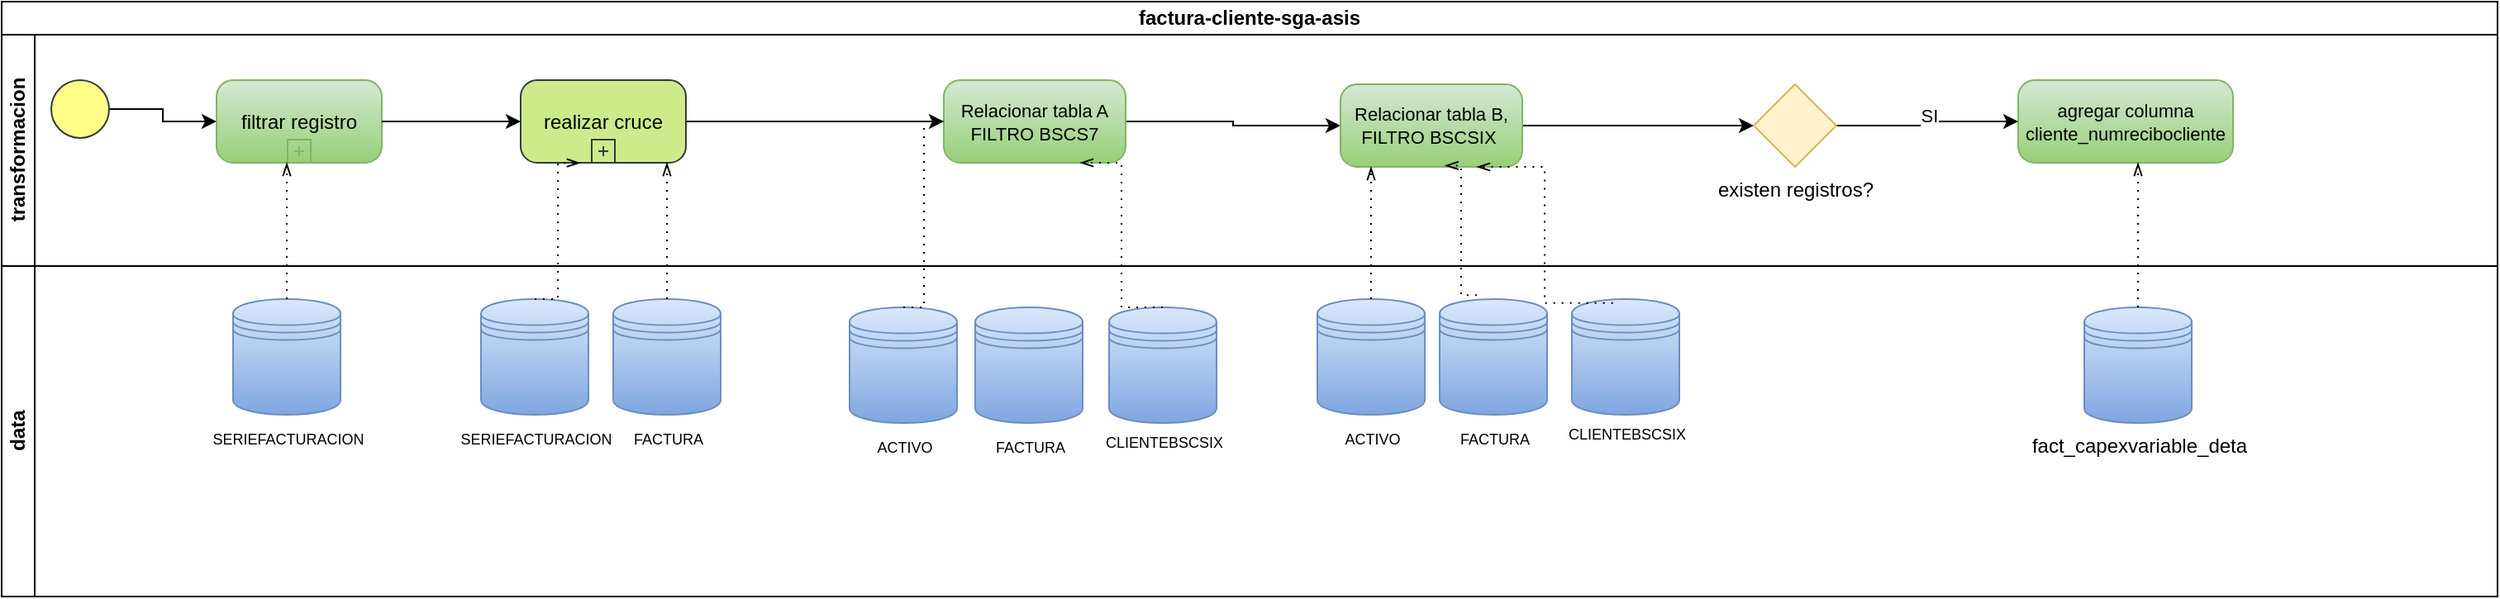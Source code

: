 <mxfile version="23.1.1" type="github">
  <diagram name="Página-1" id="yxYmzrYGNaenrbdBNbvY">
    <mxGraphModel dx="1050" dy="530" grid="1" gridSize="10" guides="1" tooltips="1" connect="1" arrows="1" fold="1" page="1" pageScale="1" pageWidth="827" pageHeight="1169" math="0" shadow="0">
      <root>
        <mxCell id="0" />
        <mxCell id="1" parent="0" />
        <mxCell id="GLRrDsP717pOL5Z_IYUO-1" value="factura-cliente-sga-asis" style="swimlane;html=1;childLayout=stackLayout;resizeParent=1;resizeParentMax=0;horizontal=1;startSize=20;horizontalStack=0;whiteSpace=wrap;" vertex="1" parent="1">
          <mxGeometry x="100" y="90" width="1510" height="360" as="geometry" />
        </mxCell>
        <mxCell id="GLRrDsP717pOL5Z_IYUO-2" value="transformacion" style="swimlane;html=1;startSize=20;horizontal=0;" vertex="1" parent="GLRrDsP717pOL5Z_IYUO-1">
          <mxGeometry y="20" width="1510" height="140" as="geometry" />
        </mxCell>
        <mxCell id="GLRrDsP717pOL5Z_IYUO-3" style="edgeStyle=orthogonalEdgeStyle;rounded=0;orthogonalLoop=1;jettySize=auto;html=1;" edge="1" parent="GLRrDsP717pOL5Z_IYUO-2" source="GLRrDsP717pOL5Z_IYUO-4" target="GLRrDsP717pOL5Z_IYUO-5">
          <mxGeometry relative="1" as="geometry" />
        </mxCell>
        <mxCell id="GLRrDsP717pOL5Z_IYUO-4" value="" style="points=[[0.145,0.145,0],[0.5,0,0],[0.855,0.145,0],[1,0.5,0],[0.855,0.855,0],[0.5,1,0],[0.145,0.855,0],[0,0.5,0]];shape=mxgraph.bpmn.event;html=1;verticalLabelPosition=bottom;labelBackgroundColor=#ffffff;verticalAlign=top;align=center;perimeter=ellipsePerimeter;outlineConnect=0;aspect=fixed;outline=standard;symbol=general;fillColor=#ffff88;strokeColor=#36393d;" vertex="1" parent="GLRrDsP717pOL5Z_IYUO-2">
          <mxGeometry x="30" y="27.5" width="35" height="35" as="geometry" />
        </mxCell>
        <mxCell id="GLRrDsP717pOL5Z_IYUO-5" value="filtrar registro" style="points=[[0.25,0,0],[0.5,0,0],[0.75,0,0],[1,0.25,0],[1,0.5,0],[1,0.75,0],[0.75,1,0],[0.5,1,0],[0.25,1,0],[0,0.75,0],[0,0.5,0],[0,0.25,0]];shape=mxgraph.bpmn.task;whiteSpace=wrap;rectStyle=rounded;size=10;html=1;container=1;expand=0;collapsible=0;taskMarker=abstract;isLoopSub=1;fillColor=#d5e8d4;gradientColor=#97d077;strokeColor=#82b366;" vertex="1" parent="GLRrDsP717pOL5Z_IYUO-2">
          <mxGeometry x="130" y="27.5" width="100" height="50" as="geometry" />
        </mxCell>
        <mxCell id="GLRrDsP717pOL5Z_IYUO-6" style="edgeStyle=orthogonalEdgeStyle;rounded=0;orthogonalLoop=1;jettySize=auto;html=1;" edge="1" parent="GLRrDsP717pOL5Z_IYUO-2" source="GLRrDsP717pOL5Z_IYUO-7" target="GLRrDsP717pOL5Z_IYUO-10">
          <mxGeometry relative="1" as="geometry" />
        </mxCell>
        <mxCell id="GLRrDsP717pOL5Z_IYUO-7" value="realizar cruce" style="points=[[0.25,0,0],[0.5,0,0],[0.75,0,0],[1,0.25,0],[1,0.5,0],[1,0.75,0],[0.75,1,0],[0.5,1,0],[0.25,1,0],[0,0.75,0],[0,0.5,0],[0,0.25,0]];shape=mxgraph.bpmn.task;whiteSpace=wrap;rectStyle=rounded;size=10;html=1;container=1;expand=0;collapsible=0;taskMarker=abstract;isLoopSub=1;fillColor=#cdeb8b;strokeColor=#36393d;" vertex="1" parent="GLRrDsP717pOL5Z_IYUO-2">
          <mxGeometry x="314" y="27.5" width="100" height="50" as="geometry" />
        </mxCell>
        <mxCell id="GLRrDsP717pOL5Z_IYUO-8" style="edgeStyle=orthogonalEdgeStyle;rounded=0;orthogonalLoop=1;jettySize=auto;html=1;entryX=0;entryY=0.5;entryDx=0;entryDy=0;entryPerimeter=0;" edge="1" parent="GLRrDsP717pOL5Z_IYUO-2" source="GLRrDsP717pOL5Z_IYUO-5" target="GLRrDsP717pOL5Z_IYUO-7">
          <mxGeometry relative="1" as="geometry" />
        </mxCell>
        <mxCell id="GLRrDsP717pOL5Z_IYUO-9" style="edgeStyle=orthogonalEdgeStyle;rounded=0;orthogonalLoop=1;jettySize=auto;html=1;" edge="1" parent="GLRrDsP717pOL5Z_IYUO-2" source="GLRrDsP717pOL5Z_IYUO-10" target="GLRrDsP717pOL5Z_IYUO-13">
          <mxGeometry relative="1" as="geometry" />
        </mxCell>
        <mxCell id="GLRrDsP717pOL5Z_IYUO-10" value="Relacionar tabla A&lt;br&gt;FILTRO&amp;nbsp;BSCS7" style="points=[[0.25,0,0],[0.5,0,0],[0.75,0,0],[1,0.25,0],[1,0.5,0],[1,0.75,0],[0.75,1,0],[0.5,1,0],[0.25,1,0],[0,0.75,0],[0,0.5,0],[0,0.25,0]];shape=mxgraph.bpmn.task;whiteSpace=wrap;rectStyle=rounded;size=10;html=1;container=1;expand=0;collapsible=0;taskMarker=abstract;fontSize=11;fillColor=#d5e8d4;gradientColor=#97d077;strokeColor=#82b366;" vertex="1" parent="GLRrDsP717pOL5Z_IYUO-2">
          <mxGeometry x="570" y="27.5" width="110" height="50" as="geometry" />
        </mxCell>
        <mxCell id="GLRrDsP717pOL5Z_IYUO-11" value="agregar columna&lt;br&gt;cliente_numrecibocliente" style="points=[[0.25,0,0],[0.5,0,0],[0.75,0,0],[1,0.25,0],[1,0.5,0],[1,0.75,0],[0.75,1,0],[0.5,1,0],[0.25,1,0],[0,0.75,0],[0,0.5,0],[0,0.25,0]];shape=mxgraph.bpmn.task;whiteSpace=wrap;rectStyle=rounded;size=10;html=1;container=1;expand=0;collapsible=0;taskMarker=abstract;fontSize=11;fillColor=#d5e8d4;gradientColor=#97d077;strokeColor=#82b366;" vertex="1" parent="GLRrDsP717pOL5Z_IYUO-2">
          <mxGeometry x="1220" y="27.5" width="130" height="50" as="geometry" />
        </mxCell>
        <mxCell id="GLRrDsP717pOL5Z_IYUO-12" style="edgeStyle=orthogonalEdgeStyle;rounded=0;orthogonalLoop=1;jettySize=auto;html=1;" edge="1" parent="GLRrDsP717pOL5Z_IYUO-2" source="GLRrDsP717pOL5Z_IYUO-13" target="GLRrDsP717pOL5Z_IYUO-16">
          <mxGeometry relative="1" as="geometry" />
        </mxCell>
        <mxCell id="GLRrDsP717pOL5Z_IYUO-13" value="Relacionar tabla B, FILTRO&amp;nbsp;BSCSIX&amp;nbsp;" style="points=[[0.25,0,0],[0.5,0,0],[0.75,0,0],[1,0.25,0],[1,0.5,0],[1,0.75,0],[0.75,1,0],[0.5,1,0],[0.25,1,0],[0,0.75,0],[0,0.5,0],[0,0.25,0]];shape=mxgraph.bpmn.task;whiteSpace=wrap;rectStyle=rounded;size=10;html=1;container=1;expand=0;collapsible=0;taskMarker=abstract;fontSize=11;fillColor=#d5e8d4;gradientColor=#97d077;strokeColor=#82b366;" vertex="1" parent="GLRrDsP717pOL5Z_IYUO-2">
          <mxGeometry x="810" y="30" width="110" height="50" as="geometry" />
        </mxCell>
        <mxCell id="GLRrDsP717pOL5Z_IYUO-14" style="edgeStyle=orthogonalEdgeStyle;rounded=0;orthogonalLoop=1;jettySize=auto;html=1;" edge="1" parent="GLRrDsP717pOL5Z_IYUO-2" source="GLRrDsP717pOL5Z_IYUO-16" target="GLRrDsP717pOL5Z_IYUO-11">
          <mxGeometry relative="1" as="geometry" />
        </mxCell>
        <mxCell id="GLRrDsP717pOL5Z_IYUO-15" value="SI" style="edgeLabel;html=1;align=center;verticalAlign=middle;resizable=0;points=[];" vertex="1" connectable="0" parent="GLRrDsP717pOL5Z_IYUO-14">
          <mxGeometry x="0.022" y="2" relative="1" as="geometry">
            <mxPoint x="1" y="-2" as="offset" />
          </mxGeometry>
        </mxCell>
        <mxCell id="GLRrDsP717pOL5Z_IYUO-16" value="existen registros?" style="points=[[0.25,0.25,0],[0.5,0,0],[0.75,0.25,0],[1,0.5,0],[0.75,0.75,0],[0.5,1,0],[0.25,0.75,0],[0,0.5,0]];shape=mxgraph.bpmn.gateway2;html=1;verticalLabelPosition=bottom;labelBackgroundColor=#ffffff;verticalAlign=top;align=center;perimeter=rhombusPerimeter;outlineConnect=0;outline=none;symbol=none;fillColor=#fff2cc;strokeColor=#d6b656;" vertex="1" parent="GLRrDsP717pOL5Z_IYUO-2">
          <mxGeometry x="1060" y="30" width="50" height="50" as="geometry" />
        </mxCell>
        <mxCell id="GLRrDsP717pOL5Z_IYUO-22" value="data" style="swimlane;html=1;startSize=20;horizontal=0;" vertex="1" parent="GLRrDsP717pOL5Z_IYUO-1">
          <mxGeometry y="160" width="1510" height="200" as="geometry" />
        </mxCell>
        <mxCell id="GLRrDsP717pOL5Z_IYUO-23" value="&lt;font style=&quot;font-size: 9px;&quot;&gt;SERIEFACTURACION&lt;/font&gt;" style="shape=datastore;html=1;labelPosition=center;verticalLabelPosition=bottom;align=center;verticalAlign=top;fillColor=#dae8fc;gradientColor=#7ea6e0;strokeColor=#6c8ebf;" vertex="1" parent="GLRrDsP717pOL5Z_IYUO-22">
          <mxGeometry x="140" y="20" width="65" height="70" as="geometry" />
        </mxCell>
        <mxCell id="GLRrDsP717pOL5Z_IYUO-24" value="&lt;font style=&quot;font-size: 9px;&quot;&gt;FACTURA&lt;/font&gt;" style="shape=datastore;html=1;labelPosition=center;verticalLabelPosition=bottom;align=center;verticalAlign=top;fillColor=#dae8fc;gradientColor=#7ea6e0;strokeColor=#6c8ebf;" vertex="1" parent="GLRrDsP717pOL5Z_IYUO-22">
          <mxGeometry x="370" y="20" width="65" height="70" as="geometry" />
        </mxCell>
        <mxCell id="GLRrDsP717pOL5Z_IYUO-25" value="&lt;font style=&quot;font-size: 9px;&quot;&gt;SERIEFACTURACION&lt;/font&gt;" style="shape=datastore;html=1;labelPosition=center;verticalLabelPosition=bottom;align=center;verticalAlign=top;fillColor=#dae8fc;gradientColor=#7ea6e0;strokeColor=#6c8ebf;" vertex="1" parent="GLRrDsP717pOL5Z_IYUO-22">
          <mxGeometry x="290" y="20" width="65" height="70" as="geometry" />
        </mxCell>
        <mxCell id="GLRrDsP717pOL5Z_IYUO-26" value="fact_capexvariable_deta" style="shape=datastore;html=1;labelPosition=center;verticalLabelPosition=bottom;align=center;verticalAlign=top;fillColor=#dae8fc;gradientColor=#7ea6e0;strokeColor=#6c8ebf;" vertex="1" parent="GLRrDsP717pOL5Z_IYUO-22">
          <mxGeometry x="1260" y="25" width="65" height="70" as="geometry" />
        </mxCell>
        <mxCell id="GLRrDsP717pOL5Z_IYUO-27" value="&lt;font style=&quot;font-size: 9px;&quot;&gt;ACTIVO&lt;/font&gt;" style="shape=datastore;html=1;labelPosition=center;verticalLabelPosition=bottom;align=center;verticalAlign=top;fillColor=#dae8fc;gradientColor=#7ea6e0;strokeColor=#6c8ebf;" vertex="1" parent="GLRrDsP717pOL5Z_IYUO-22">
          <mxGeometry x="513" y="25" width="65" height="70" as="geometry" />
        </mxCell>
        <mxCell id="GLRrDsP717pOL5Z_IYUO-28" value="&lt;font style=&quot;font-size: 9px;&quot;&gt;FACTURA&lt;/font&gt;" style="shape=datastore;html=1;labelPosition=center;verticalLabelPosition=bottom;align=center;verticalAlign=top;fillColor=#dae8fc;gradientColor=#7ea6e0;strokeColor=#6c8ebf;" vertex="1" parent="GLRrDsP717pOL5Z_IYUO-22">
          <mxGeometry x="589" y="25" width="65" height="70" as="geometry" />
        </mxCell>
        <mxCell id="GLRrDsP717pOL5Z_IYUO-29" value="CLIENTEBSCSIX" style="shape=datastore;html=1;labelPosition=center;verticalLabelPosition=bottom;align=center;verticalAlign=top;fontSize=9;fillColor=#dae8fc;gradientColor=#7ea6e0;strokeColor=#6c8ebf;" vertex="1" parent="GLRrDsP717pOL5Z_IYUO-22">
          <mxGeometry x="670" y="25" width="65" height="70" as="geometry" />
        </mxCell>
        <mxCell id="GLRrDsP717pOL5Z_IYUO-30" value="&lt;font style=&quot;font-size: 9px;&quot;&gt;ACTIVO&lt;/font&gt;" style="shape=datastore;html=1;labelPosition=center;verticalLabelPosition=bottom;align=center;verticalAlign=top;fillColor=#dae8fc;gradientColor=#7ea6e0;strokeColor=#6c8ebf;" vertex="1" parent="GLRrDsP717pOL5Z_IYUO-22">
          <mxGeometry x="796" y="20" width="65" height="70" as="geometry" />
        </mxCell>
        <mxCell id="GLRrDsP717pOL5Z_IYUO-31" value="&lt;font style=&quot;font-size: 9px;&quot;&gt;FACTURA&lt;/font&gt;" style="shape=datastore;html=1;labelPosition=center;verticalLabelPosition=bottom;align=center;verticalAlign=top;fillColor=#dae8fc;gradientColor=#7ea6e0;strokeColor=#6c8ebf;" vertex="1" parent="GLRrDsP717pOL5Z_IYUO-22">
          <mxGeometry x="870" y="20" width="65" height="70" as="geometry" />
        </mxCell>
        <mxCell id="GLRrDsP717pOL5Z_IYUO-32" value="CLIENTEBSCSIX" style="shape=datastore;html=1;labelPosition=center;verticalLabelPosition=bottom;align=center;verticalAlign=top;fontSize=9;fillColor=#dae8fc;gradientColor=#7ea6e0;strokeColor=#6c8ebf;" vertex="1" parent="GLRrDsP717pOL5Z_IYUO-22">
          <mxGeometry x="950" y="20" width="65" height="70" as="geometry" />
        </mxCell>
        <mxCell id="GLRrDsP717pOL5Z_IYUO-39" value="" style="edgeStyle=elbowEdgeStyle;fontSize=12;html=1;endFill=0;startFill=0;endSize=6;startSize=6;dashed=1;dashPattern=1 4;endArrow=openThin;startArrow=none;rounded=0;" edge="1" parent="GLRrDsP717pOL5Z_IYUO-1" source="GLRrDsP717pOL5Z_IYUO-26" target="GLRrDsP717pOL5Z_IYUO-11">
          <mxGeometry width="160" relative="1" as="geometry">
            <mxPoint x="1100" y="190" as="sourcePoint" />
            <mxPoint x="1120" y="190" as="targetPoint" />
          </mxGeometry>
        </mxCell>
        <mxCell id="GLRrDsP717pOL5Z_IYUO-40" value="" style="edgeStyle=elbowEdgeStyle;fontSize=12;html=1;endFill=0;startFill=0;endSize=6;startSize=6;dashed=1;dashPattern=1 4;endArrow=openThin;startArrow=none;rounded=0;exitX=0.5;exitY=0;exitDx=0;exitDy=0;" edge="1" parent="GLRrDsP717pOL5Z_IYUO-1" source="GLRrDsP717pOL5Z_IYUO-24" target="GLRrDsP717pOL5Z_IYUO-7">
          <mxGeometry width="160" relative="1" as="geometry">
            <mxPoint x="520" y="190" as="sourcePoint" />
            <mxPoint x="680" y="190" as="targetPoint" />
          </mxGeometry>
        </mxCell>
        <mxCell id="GLRrDsP717pOL5Z_IYUO-41" value="" style="edgeStyle=elbowEdgeStyle;fontSize=12;html=1;endFill=0;startFill=0;endSize=6;startSize=6;dashed=1;dashPattern=1 4;endArrow=openThin;startArrow=none;rounded=0;exitX=0.5;exitY=0;exitDx=0;exitDy=0;entryX=0.36;entryY=1.002;entryDx=0;entryDy=0;entryPerimeter=0;" edge="1" parent="GLRrDsP717pOL5Z_IYUO-1" source="GLRrDsP717pOL5Z_IYUO-25" target="GLRrDsP717pOL5Z_IYUO-7">
          <mxGeometry width="160" relative="1" as="geometry">
            <mxPoint x="520" y="190" as="sourcePoint" />
            <mxPoint x="680" y="190" as="targetPoint" />
          </mxGeometry>
        </mxCell>
        <mxCell id="GLRrDsP717pOL5Z_IYUO-42" value="" style="edgeStyle=elbowEdgeStyle;fontSize=12;html=1;endFill=0;startFill=0;endSize=6;startSize=6;dashed=1;dashPattern=1 4;endArrow=openThin;startArrow=none;rounded=0;exitX=0.5;exitY=0;exitDx=0;exitDy=0;" edge="1" parent="GLRrDsP717pOL5Z_IYUO-1" source="GLRrDsP717pOL5Z_IYUO-23" target="GLRrDsP717pOL5Z_IYUO-5">
          <mxGeometry width="160" relative="1" as="geometry">
            <mxPoint x="400" y="190" as="sourcePoint" />
            <mxPoint x="560" y="190" as="targetPoint" />
          </mxGeometry>
        </mxCell>
        <mxCell id="GLRrDsP717pOL5Z_IYUO-48" value="" style="edgeStyle=elbowEdgeStyle;fontSize=12;html=1;endFill=0;startFill=0;endSize=6;startSize=6;dashed=1;dashPattern=1 4;endArrow=openThin;startArrow=none;rounded=0;exitX=0.5;exitY=0;exitDx=0;exitDy=0;" edge="1" parent="GLRrDsP717pOL5Z_IYUO-1" source="GLRrDsP717pOL5Z_IYUO-27" target="GLRrDsP717pOL5Z_IYUO-10">
          <mxGeometry width="160" relative="1" as="geometry">
            <mxPoint x="610" y="190" as="sourcePoint" />
            <mxPoint x="770" y="190" as="targetPoint" />
          </mxGeometry>
        </mxCell>
        <mxCell id="GLRrDsP717pOL5Z_IYUO-49" value="" style="edgeStyle=elbowEdgeStyle;fontSize=12;html=1;endFill=0;startFill=0;endSize=6;startSize=6;dashed=1;dashPattern=1 4;endArrow=openThin;startArrow=none;rounded=0;entryX=0.75;entryY=1;entryDx=0;entryDy=0;entryPerimeter=0;exitX=0.5;exitY=0;exitDx=0;exitDy=0;" edge="1" parent="GLRrDsP717pOL5Z_IYUO-1" source="GLRrDsP717pOL5Z_IYUO-29" target="GLRrDsP717pOL5Z_IYUO-10">
          <mxGeometry width="160" relative="1" as="geometry">
            <mxPoint x="610" y="190" as="sourcePoint" />
            <mxPoint x="770" y="190" as="targetPoint" />
          </mxGeometry>
        </mxCell>
        <mxCell id="GLRrDsP717pOL5Z_IYUO-50" value="" style="edgeStyle=elbowEdgeStyle;fontSize=12;html=1;endFill=0;startFill=0;endSize=6;startSize=6;dashed=1;dashPattern=1 4;endArrow=openThin;startArrow=none;rounded=0;exitX=0.5;exitY=0;exitDx=0;exitDy=0;" edge="1" parent="GLRrDsP717pOL5Z_IYUO-1" source="GLRrDsP717pOL5Z_IYUO-30" target="GLRrDsP717pOL5Z_IYUO-13">
          <mxGeometry width="160" relative="1" as="geometry">
            <mxPoint x="610" y="190" as="sourcePoint" />
            <mxPoint x="770" y="190" as="targetPoint" />
          </mxGeometry>
        </mxCell>
        <mxCell id="GLRrDsP717pOL5Z_IYUO-51" value="" style="edgeStyle=elbowEdgeStyle;fontSize=12;html=1;endFill=0;startFill=0;endSize=6;startSize=6;dashed=1;dashPattern=1 4;endArrow=openThin;startArrow=none;rounded=0;entryX=0.575;entryY=0.984;entryDx=0;entryDy=0;entryPerimeter=0;exitX=0.345;exitY=-0.034;exitDx=0;exitDy=0;exitPerimeter=0;" edge="1" parent="GLRrDsP717pOL5Z_IYUO-1" source="GLRrDsP717pOL5Z_IYUO-31" target="GLRrDsP717pOL5Z_IYUO-13">
          <mxGeometry width="160" relative="1" as="geometry">
            <mxPoint x="610" y="190" as="sourcePoint" />
            <mxPoint x="770" y="190" as="targetPoint" />
          </mxGeometry>
        </mxCell>
        <mxCell id="GLRrDsP717pOL5Z_IYUO-52" value="" style="edgeStyle=elbowEdgeStyle;fontSize=12;html=1;endFill=0;startFill=0;endSize=6;startSize=6;dashed=1;dashPattern=1 4;endArrow=openThin;startArrow=none;rounded=0;entryX=0.75;entryY=1;entryDx=0;entryDy=0;entryPerimeter=0;exitX=0.382;exitY=0.034;exitDx=0;exitDy=0;exitPerimeter=0;" edge="1" parent="GLRrDsP717pOL5Z_IYUO-1" source="GLRrDsP717pOL5Z_IYUO-32" target="GLRrDsP717pOL5Z_IYUO-13">
          <mxGeometry width="160" relative="1" as="geometry">
            <mxPoint x="610" y="190" as="sourcePoint" />
            <mxPoint x="770" y="190" as="targetPoint" />
          </mxGeometry>
        </mxCell>
      </root>
    </mxGraphModel>
  </diagram>
</mxfile>
